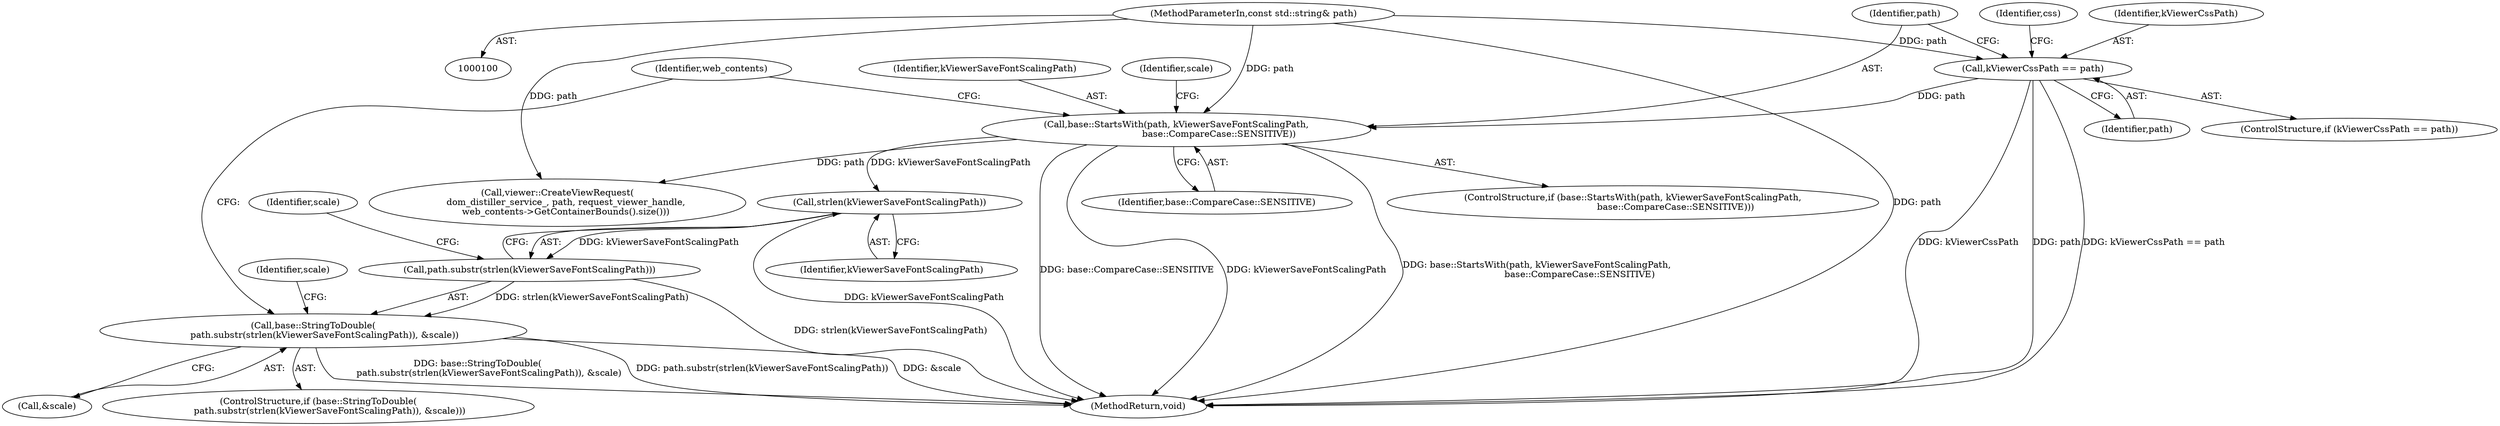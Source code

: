 digraph "0_Chrome_dcd10462fb49c72544719c490238f3a35edf3fc6_6@API" {
"1000153" [label="(Call,strlen(kViewerSaveFontScalingPath))"];
"1000141" [label="(Call,base::StartsWith(path, kViewerSaveFontScalingPath,\n                              base::CompareCase::SENSITIVE))"];
"1000126" [label="(Call,kViewerCssPath == path)"];
"1000101" [label="(MethodParameterIn,const std::string& path)"];
"1000152" [label="(Call,path.substr(strlen(kViewerSaveFontScalingPath)))"];
"1000151" [label="(Call,base::StringToDouble(\n        path.substr(strlen(kViewerSaveFontScalingPath)), &scale))"];
"1000142" [label="(Identifier,path)"];
"1000159" [label="(Identifier,scale)"];
"1000162" [label="(Identifier,web_contents)"];
"1000132" [label="(Identifier,css)"];
"1000125" [label="(ControlStructure,if (kViewerCssPath == path))"];
"1000224" [label="(MethodReturn,void)"];
"1000156" [label="(Identifier,scale)"];
"1000143" [label="(Identifier,kViewerSaveFontScalingPath)"];
"1000140" [label="(ControlStructure,if (base::StartsWith(path, kViewerSaveFontScalingPath,\n                              base::CompareCase::SENSITIVE)))"];
"1000155" [label="(Call,&scale)"];
"1000144" [label="(Identifier,base::CompareCase::SENSITIVE)"];
"1000153" [label="(Call,strlen(kViewerSaveFontScalingPath))"];
"1000126" [label="(Call,kViewerCssPath == path)"];
"1000185" [label="(Call,viewer::CreateViewRequest(\n      dom_distiller_service_, path, request_viewer_handle,\n      web_contents->GetContainerBounds().size()))"];
"1000141" [label="(Call,base::StartsWith(path, kViewerSaveFontScalingPath,\n                              base::CompareCase::SENSITIVE))"];
"1000150" [label="(ControlStructure,if (base::StringToDouble(\n        path.substr(strlen(kViewerSaveFontScalingPath)), &scale)))"];
"1000128" [label="(Identifier,path)"];
"1000152" [label="(Call,path.substr(strlen(kViewerSaveFontScalingPath)))"];
"1000127" [label="(Identifier,kViewerCssPath)"];
"1000101" [label="(MethodParameterIn,const std::string& path)"];
"1000148" [label="(Identifier,scale)"];
"1000154" [label="(Identifier,kViewerSaveFontScalingPath)"];
"1000151" [label="(Call,base::StringToDouble(\n        path.substr(strlen(kViewerSaveFontScalingPath)), &scale))"];
"1000153" -> "1000152"  [label="AST: "];
"1000153" -> "1000154"  [label="CFG: "];
"1000154" -> "1000153"  [label="AST: "];
"1000152" -> "1000153"  [label="CFG: "];
"1000153" -> "1000224"  [label="DDG: kViewerSaveFontScalingPath"];
"1000153" -> "1000152"  [label="DDG: kViewerSaveFontScalingPath"];
"1000141" -> "1000153"  [label="DDG: kViewerSaveFontScalingPath"];
"1000141" -> "1000140"  [label="AST: "];
"1000141" -> "1000144"  [label="CFG: "];
"1000142" -> "1000141"  [label="AST: "];
"1000143" -> "1000141"  [label="AST: "];
"1000144" -> "1000141"  [label="AST: "];
"1000148" -> "1000141"  [label="CFG: "];
"1000162" -> "1000141"  [label="CFG: "];
"1000141" -> "1000224"  [label="DDG: base::StartsWith(path, kViewerSaveFontScalingPath,\n                              base::CompareCase::SENSITIVE)"];
"1000141" -> "1000224"  [label="DDG: base::CompareCase::SENSITIVE"];
"1000141" -> "1000224"  [label="DDG: kViewerSaveFontScalingPath"];
"1000126" -> "1000141"  [label="DDG: path"];
"1000101" -> "1000141"  [label="DDG: path"];
"1000141" -> "1000185"  [label="DDG: path"];
"1000126" -> "1000125"  [label="AST: "];
"1000126" -> "1000128"  [label="CFG: "];
"1000127" -> "1000126"  [label="AST: "];
"1000128" -> "1000126"  [label="AST: "];
"1000132" -> "1000126"  [label="CFG: "];
"1000142" -> "1000126"  [label="CFG: "];
"1000126" -> "1000224"  [label="DDG: path"];
"1000126" -> "1000224"  [label="DDG: kViewerCssPath == path"];
"1000126" -> "1000224"  [label="DDG: kViewerCssPath"];
"1000101" -> "1000126"  [label="DDG: path"];
"1000101" -> "1000100"  [label="AST: "];
"1000101" -> "1000224"  [label="DDG: path"];
"1000101" -> "1000185"  [label="DDG: path"];
"1000152" -> "1000151"  [label="AST: "];
"1000156" -> "1000152"  [label="CFG: "];
"1000152" -> "1000224"  [label="DDG: strlen(kViewerSaveFontScalingPath)"];
"1000152" -> "1000151"  [label="DDG: strlen(kViewerSaveFontScalingPath)"];
"1000151" -> "1000150"  [label="AST: "];
"1000151" -> "1000155"  [label="CFG: "];
"1000155" -> "1000151"  [label="AST: "];
"1000159" -> "1000151"  [label="CFG: "];
"1000162" -> "1000151"  [label="CFG: "];
"1000151" -> "1000224"  [label="DDG: base::StringToDouble(\n        path.substr(strlen(kViewerSaveFontScalingPath)), &scale)"];
"1000151" -> "1000224"  [label="DDG: path.substr(strlen(kViewerSaveFontScalingPath))"];
"1000151" -> "1000224"  [label="DDG: &scale"];
}
